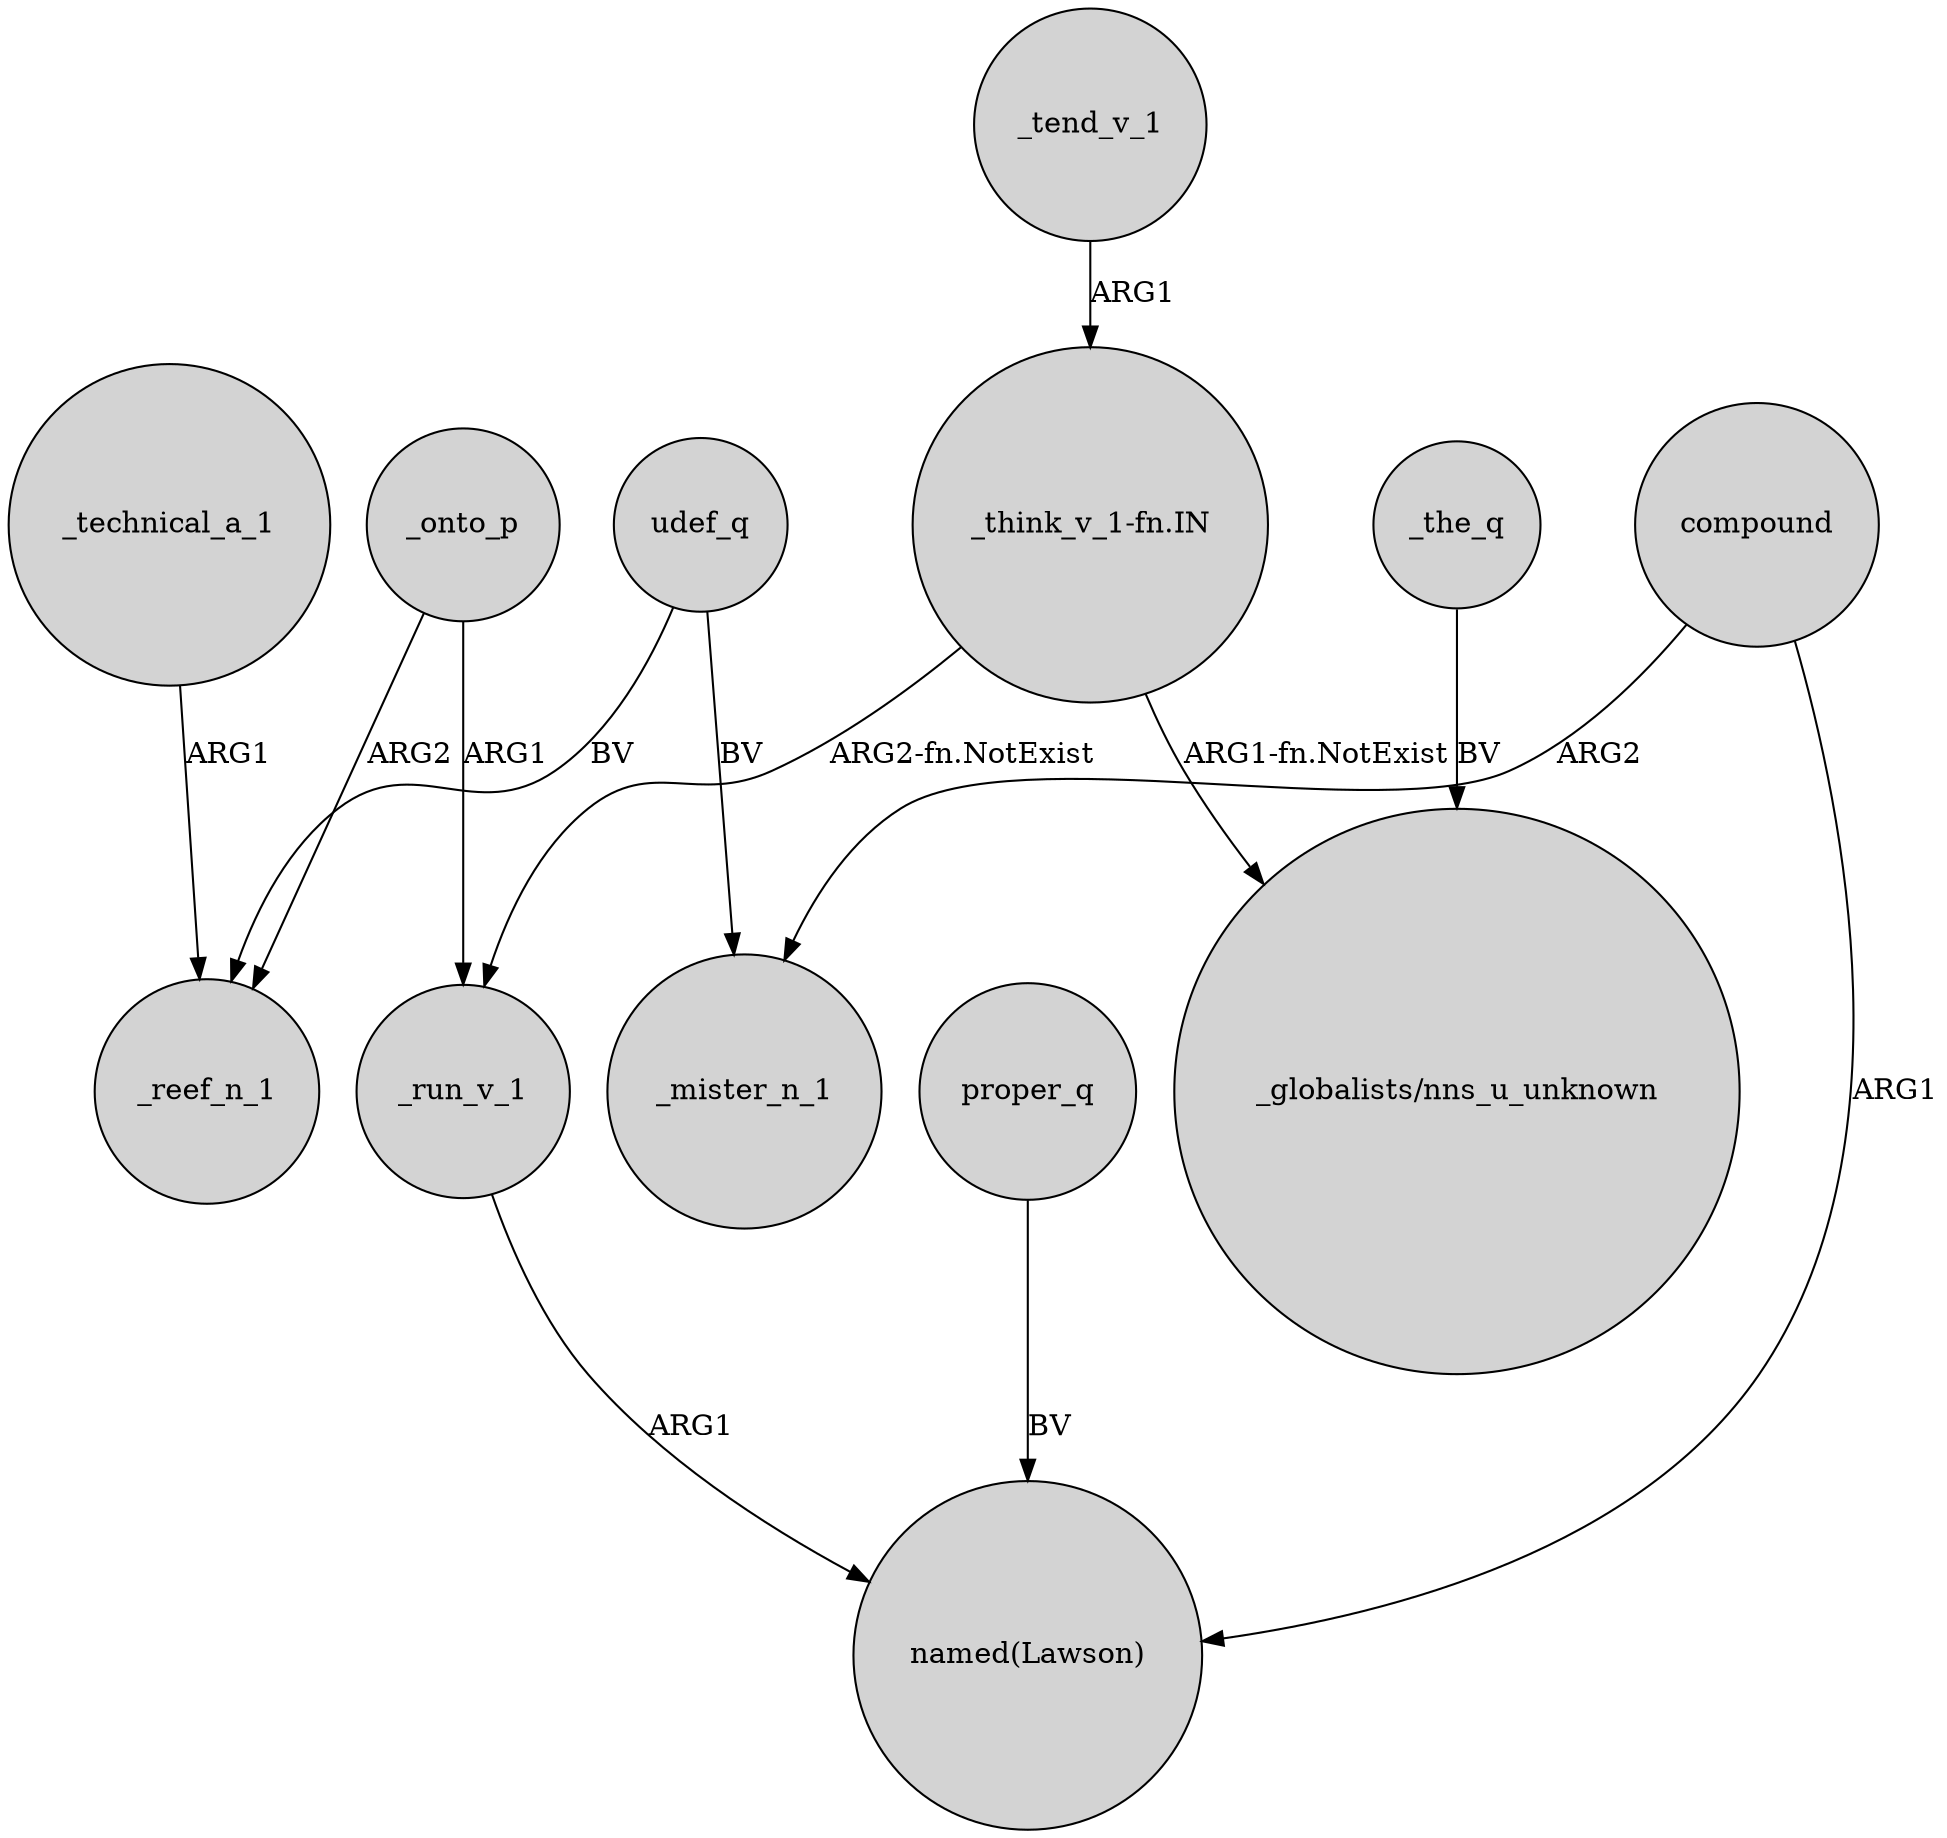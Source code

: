 digraph {
	node [shape=circle style=filled]
	_technical_a_1 -> _reef_n_1 [label=ARG1]
	_onto_p -> _reef_n_1 [label=ARG2]
	"_think_v_1-fn.IN" -> _run_v_1 [label="ARG2-fn.NotExist"]
	udef_q -> _mister_n_1 [label=BV]
	udef_q -> _reef_n_1 [label=BV]
	"_think_v_1-fn.IN" -> "_globalists/nns_u_unknown" [label="ARG1-fn.NotExist"]
	_the_q -> "_globalists/nns_u_unknown" [label=BV]
	_run_v_1 -> "named(Lawson)" [label=ARG1]
	_onto_p -> _run_v_1 [label=ARG1]
	compound -> "named(Lawson)" [label=ARG1]
	proper_q -> "named(Lawson)" [label=BV]
	_tend_v_1 -> "_think_v_1-fn.IN" [label=ARG1]
	compound -> _mister_n_1 [label=ARG2]
}
